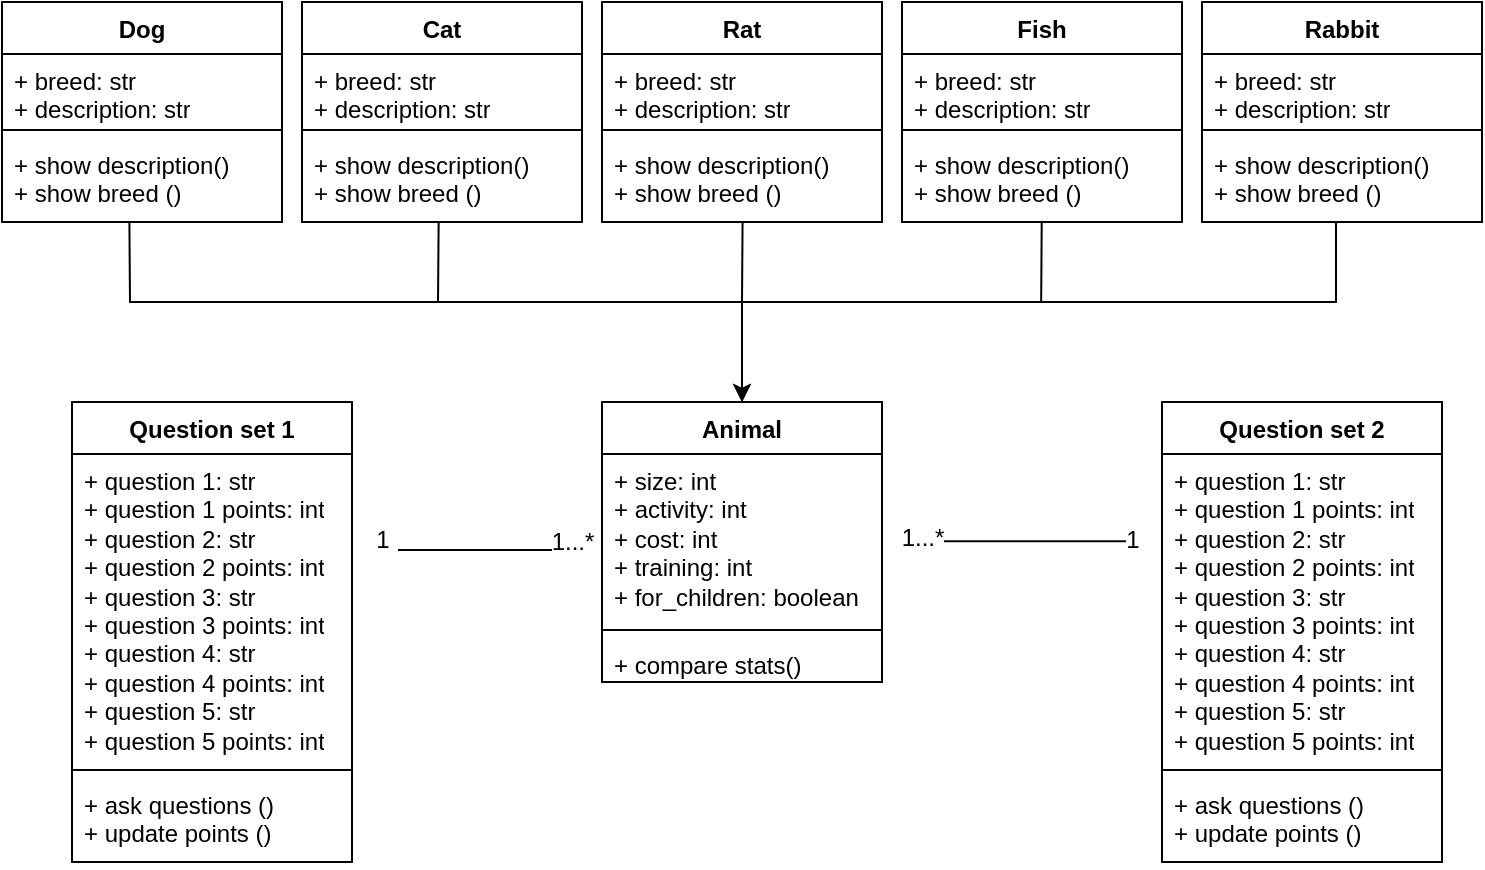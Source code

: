 <mxfile version="21.0.2" type="device"><diagram id="3ZZWROtYkjd0qF1pbuZF" name="Page-1"><mxGraphModel dx="1034" dy="1609" grid="1" gridSize="10" guides="1" tooltips="1" connect="1" arrows="1" fold="1" page="1" pageScale="1" pageWidth="850" pageHeight="1100" math="0" shadow="0"><root><mxCell id="0"/><mxCell id="1" parent="0"/><mxCell id="iwqdJ7kHbGNeDx7mQoqt-4" style="edgeStyle=orthogonalEdgeStyle;rounded=0;orthogonalLoop=1;jettySize=auto;html=1;entryX=0.5;entryY=0;entryDx=0;entryDy=0;exitX=0.455;exitY=0.99;exitDx=0;exitDy=0;exitPerimeter=0;" parent="1" source="xzkRLaYWldeCxMzeJ3OF-8" target="xzkRLaYWldeCxMzeJ3OF-1" edge="1"><mxGeometry relative="1" as="geometry"><mxPoint x="417" y="-228" as="targetPoint"/><mxPoint x="284" y="-290" as="sourcePoint"/><Array as="points"><mxPoint x="284" y="-311"/><mxPoint x="284" y="-311"/><mxPoint x="284" y="-270"/><mxPoint x="590" y="-270"/></Array></mxGeometry></mxCell><mxCell id="iwqdJ7kHbGNeDx7mQoqt-17" value="" style="endArrow=none;html=1;entryX=0.001;entryY=0.804;entryDx=0;entryDy=0;entryPerimeter=0;" parent="1" edge="1"><mxGeometry width="50" height="50" relative="1" as="geometry"><mxPoint x="418" y="-146" as="sourcePoint"/><mxPoint x="510.0" y="-146.01" as="targetPoint"/></mxGeometry></mxCell><mxCell id="iwqdJ7kHbGNeDx7mQoqt-18" value="1...*" style="text;html=1;resizable=0;points=[];align=center;verticalAlign=middle;labelBackgroundColor=#ffffff;" parent="iwqdJ7kHbGNeDx7mQoqt-17" vertex="1" connectable="0"><mxGeometry x="0.891" y="4" relative="1" as="geometry"><mxPoint as="offset"/></mxGeometry></mxCell><mxCell id="xzkRLaYWldeCxMzeJ3OF-1" value="Animal" style="swimlane;fontStyle=1;align=center;verticalAlign=top;childLayout=stackLayout;horizontal=1;startSize=26;horizontalStack=0;resizeParent=1;resizeParentMax=0;resizeLast=0;collapsible=1;marginBottom=0;whiteSpace=wrap;html=1;" parent="1" vertex="1"><mxGeometry x="520" y="-220" width="140" height="140" as="geometry"><mxRectangle x="260" y="-470" width="80" height="30" as="alternateBounds"/></mxGeometry></mxCell><mxCell id="xzkRLaYWldeCxMzeJ3OF-2" value="+ size: int&lt;br&gt;+ activity: int&lt;br&gt;+ cost: int&lt;br&gt;+ training: int&lt;br&gt;+ for_children: boolean&lt;br&gt;" style="text;strokeColor=none;fillColor=none;align=left;verticalAlign=top;spacingLeft=4;spacingRight=4;overflow=hidden;rotatable=0;points=[[0,0.5],[1,0.5]];portConstraint=eastwest;whiteSpace=wrap;html=1;" parent="xzkRLaYWldeCxMzeJ3OF-1" vertex="1"><mxGeometry y="26" width="140" height="84" as="geometry"/></mxCell><mxCell id="xzkRLaYWldeCxMzeJ3OF-3" value="" style="line;strokeWidth=1;fillColor=none;align=left;verticalAlign=middle;spacingTop=-1;spacingLeft=3;spacingRight=3;rotatable=0;labelPosition=right;points=[];portConstraint=eastwest;strokeColor=inherit;" parent="xzkRLaYWldeCxMzeJ3OF-1" vertex="1"><mxGeometry y="110" width="140" height="8" as="geometry"/></mxCell><mxCell id="xzkRLaYWldeCxMzeJ3OF-4" value="+ compare stats()" style="text;strokeColor=none;fillColor=none;align=left;verticalAlign=top;spacingLeft=4;spacingRight=4;overflow=hidden;rotatable=0;points=[[0,0.5],[1,0.5]];portConstraint=eastwest;whiteSpace=wrap;html=1;" parent="xzkRLaYWldeCxMzeJ3OF-1" vertex="1"><mxGeometry y="118" width="140" height="22" as="geometry"/></mxCell><mxCell id="xzkRLaYWldeCxMzeJ3OF-5" value="Dog" style="swimlane;fontStyle=1;align=center;verticalAlign=top;childLayout=stackLayout;horizontal=1;startSize=26;horizontalStack=0;resizeParent=1;resizeParentMax=0;resizeLast=0;collapsible=1;marginBottom=0;whiteSpace=wrap;html=1;" parent="1" vertex="1"><mxGeometry x="220" y="-420" width="140" height="110" as="geometry"><mxRectangle x="260" y="-470" width="80" height="30" as="alternateBounds"/></mxGeometry></mxCell><mxCell id="xzkRLaYWldeCxMzeJ3OF-6" value="+ breed: str&lt;br&gt;+ description: str" style="text;strokeColor=none;fillColor=none;align=left;verticalAlign=top;spacingLeft=4;spacingRight=4;overflow=hidden;rotatable=0;points=[[0,0.5],[1,0.5]];portConstraint=eastwest;whiteSpace=wrap;html=1;" parent="xzkRLaYWldeCxMzeJ3OF-5" vertex="1"><mxGeometry y="26" width="140" height="34" as="geometry"/></mxCell><mxCell id="xzkRLaYWldeCxMzeJ3OF-7" value="" style="line;strokeWidth=1;fillColor=none;align=left;verticalAlign=middle;spacingTop=-1;spacingLeft=3;spacingRight=3;rotatable=0;labelPosition=right;points=[];portConstraint=eastwest;strokeColor=inherit;" parent="xzkRLaYWldeCxMzeJ3OF-5" vertex="1"><mxGeometry y="60" width="140" height="8" as="geometry"/></mxCell><mxCell id="xzkRLaYWldeCxMzeJ3OF-8" value="+ show description()&lt;br&gt;+ show breed ()" style="text;strokeColor=none;fillColor=none;align=left;verticalAlign=top;spacingLeft=4;spacingRight=4;overflow=hidden;rotatable=0;points=[[0,0.5],[1,0.5]];portConstraint=eastwest;whiteSpace=wrap;html=1;" parent="xzkRLaYWldeCxMzeJ3OF-5" vertex="1"><mxGeometry y="68" width="140" height="42" as="geometry"/></mxCell><mxCell id="xzkRLaYWldeCxMzeJ3OF-25" style="edgeStyle=orthogonalEdgeStyle;rounded=0;orthogonalLoop=1;jettySize=auto;html=1;entryX=0.5;entryY=0;entryDx=0;entryDy=0;exitX=0.5;exitY=1;exitDx=0;exitDy=0;exitPerimeter=0;" parent="1" source="xzkRLaYWldeCxMzeJ3OF-48" target="xzkRLaYWldeCxMzeJ3OF-1" edge="1"><mxGeometry relative="1" as="geometry"><mxPoint x="976" y="-194" as="targetPoint"/><mxPoint x="887.9" y="-356.24" as="sourcePoint"/><Array as="points"><mxPoint x="887" y="-310"/><mxPoint x="887" y="-270"/><mxPoint x="590" y="-270"/></Array></mxGeometry></mxCell><mxCell id="xzkRLaYWldeCxMzeJ3OF-27" value="" style="endArrow=none;html=1;entryX=0.488;entryY=1.008;entryDx=0;entryDy=0;entryPerimeter=0;" parent="1" target="xzkRLaYWldeCxMzeJ3OF-36" edge="1"><mxGeometry width="50" height="50" relative="1" as="geometry"><mxPoint x="438" y="-270" as="sourcePoint"/><mxPoint x="437.9" y="-312.44" as="targetPoint"/></mxGeometry></mxCell><mxCell id="xzkRLaYWldeCxMzeJ3OF-30" value="" style="endArrow=none;html=1;entryX=0.502;entryY=1.007;entryDx=0;entryDy=0;entryPerimeter=0;" parent="1" target="xzkRLaYWldeCxMzeJ3OF-40" edge="1"><mxGeometry width="50" height="50" relative="1" as="geometry"><mxPoint x="590" y="-270" as="sourcePoint"/><mxPoint x="589.9" y="-312" as="targetPoint"/></mxGeometry></mxCell><mxCell id="xzkRLaYWldeCxMzeJ3OF-31" value="" style="endArrow=none;html=1;entryX=0.499;entryY=1.007;entryDx=0;entryDy=0;entryPerimeter=0;" parent="1" target="xzkRLaYWldeCxMzeJ3OF-44" edge="1"><mxGeometry width="50" height="50" relative="1" as="geometry"><mxPoint x="739.58" y="-270" as="sourcePoint"/><mxPoint x="739.44" y="-356.44" as="targetPoint"/></mxGeometry></mxCell><mxCell id="xzkRLaYWldeCxMzeJ3OF-33" value="Cat" style="swimlane;fontStyle=1;align=center;verticalAlign=top;childLayout=stackLayout;horizontal=1;startSize=26;horizontalStack=0;resizeParent=1;resizeParentMax=0;resizeLast=0;collapsible=1;marginBottom=0;whiteSpace=wrap;html=1;" parent="1" vertex="1"><mxGeometry x="370" y="-420" width="140" height="110" as="geometry"><mxRectangle x="260" y="-470" width="80" height="30" as="alternateBounds"/></mxGeometry></mxCell><mxCell id="xzkRLaYWldeCxMzeJ3OF-34" value="+ breed: str&lt;br&gt;+ description: str" style="text;strokeColor=none;fillColor=none;align=left;verticalAlign=top;spacingLeft=4;spacingRight=4;overflow=hidden;rotatable=0;points=[[0,0.5],[1,0.5]];portConstraint=eastwest;whiteSpace=wrap;html=1;" parent="xzkRLaYWldeCxMzeJ3OF-33" vertex="1"><mxGeometry y="26" width="140" height="34" as="geometry"/></mxCell><mxCell id="xzkRLaYWldeCxMzeJ3OF-35" value="" style="line;strokeWidth=1;fillColor=none;align=left;verticalAlign=middle;spacingTop=-1;spacingLeft=3;spacingRight=3;rotatable=0;labelPosition=right;points=[];portConstraint=eastwest;strokeColor=inherit;" parent="xzkRLaYWldeCxMzeJ3OF-33" vertex="1"><mxGeometry y="60" width="140" height="8" as="geometry"/></mxCell><mxCell id="xzkRLaYWldeCxMzeJ3OF-36" value="+ show description()&lt;br&gt;+ show breed ()" style="text;strokeColor=none;fillColor=none;align=left;verticalAlign=top;spacingLeft=4;spacingRight=4;overflow=hidden;rotatable=0;points=[[0,0.5],[1,0.5]];portConstraint=eastwest;whiteSpace=wrap;html=1;" parent="xzkRLaYWldeCxMzeJ3OF-33" vertex="1"><mxGeometry y="68" width="140" height="42" as="geometry"/></mxCell><mxCell id="xzkRLaYWldeCxMzeJ3OF-37" value="Rat" style="swimlane;fontStyle=1;align=center;verticalAlign=top;childLayout=stackLayout;horizontal=1;startSize=26;horizontalStack=0;resizeParent=1;resizeParentMax=0;resizeLast=0;collapsible=1;marginBottom=0;whiteSpace=wrap;html=1;" parent="1" vertex="1"><mxGeometry x="520" y="-420" width="140" height="110" as="geometry"><mxRectangle x="260" y="-470" width="80" height="30" as="alternateBounds"/></mxGeometry></mxCell><mxCell id="xzkRLaYWldeCxMzeJ3OF-38" value="+ breed: str&lt;br&gt;+ description: str" style="text;strokeColor=none;fillColor=none;align=left;verticalAlign=top;spacingLeft=4;spacingRight=4;overflow=hidden;rotatable=0;points=[[0,0.5],[1,0.5]];portConstraint=eastwest;whiteSpace=wrap;html=1;" parent="xzkRLaYWldeCxMzeJ3OF-37" vertex="1"><mxGeometry y="26" width="140" height="34" as="geometry"/></mxCell><mxCell id="xzkRLaYWldeCxMzeJ3OF-39" value="" style="line;strokeWidth=1;fillColor=none;align=left;verticalAlign=middle;spacingTop=-1;spacingLeft=3;spacingRight=3;rotatable=0;labelPosition=right;points=[];portConstraint=eastwest;strokeColor=inherit;" parent="xzkRLaYWldeCxMzeJ3OF-37" vertex="1"><mxGeometry y="60" width="140" height="8" as="geometry"/></mxCell><mxCell id="xzkRLaYWldeCxMzeJ3OF-40" value="+ show description()&lt;br&gt;+ show breed ()" style="text;strokeColor=none;fillColor=none;align=left;verticalAlign=top;spacingLeft=4;spacingRight=4;overflow=hidden;rotatable=0;points=[[0,0.5],[1,0.5]];portConstraint=eastwest;whiteSpace=wrap;html=1;" parent="xzkRLaYWldeCxMzeJ3OF-37" vertex="1"><mxGeometry y="68" width="140" height="42" as="geometry"/></mxCell><mxCell id="xzkRLaYWldeCxMzeJ3OF-41" value="Fish" style="swimlane;fontStyle=1;align=center;verticalAlign=top;childLayout=stackLayout;horizontal=1;startSize=26;horizontalStack=0;resizeParent=1;resizeParentMax=0;resizeLast=0;collapsible=1;marginBottom=0;whiteSpace=wrap;html=1;" parent="1" vertex="1"><mxGeometry x="670" y="-420" width="140" height="110" as="geometry"><mxRectangle x="260" y="-470" width="80" height="30" as="alternateBounds"/></mxGeometry></mxCell><mxCell id="xzkRLaYWldeCxMzeJ3OF-42" value="+ breed: str&lt;br&gt;+ description: str" style="text;strokeColor=none;fillColor=none;align=left;verticalAlign=top;spacingLeft=4;spacingRight=4;overflow=hidden;rotatable=0;points=[[0,0.5],[1,0.5]];portConstraint=eastwest;whiteSpace=wrap;html=1;" parent="xzkRLaYWldeCxMzeJ3OF-41" vertex="1"><mxGeometry y="26" width="140" height="34" as="geometry"/></mxCell><mxCell id="xzkRLaYWldeCxMzeJ3OF-43" value="" style="line;strokeWidth=1;fillColor=none;align=left;verticalAlign=middle;spacingTop=-1;spacingLeft=3;spacingRight=3;rotatable=0;labelPosition=right;points=[];portConstraint=eastwest;strokeColor=inherit;" parent="xzkRLaYWldeCxMzeJ3OF-41" vertex="1"><mxGeometry y="60" width="140" height="8" as="geometry"/></mxCell><mxCell id="xzkRLaYWldeCxMzeJ3OF-44" value="+ show description()&lt;br&gt;+ show breed ()" style="text;strokeColor=none;fillColor=none;align=left;verticalAlign=top;spacingLeft=4;spacingRight=4;overflow=hidden;rotatable=0;points=[[0,0.5],[1,0.5]];portConstraint=eastwest;whiteSpace=wrap;html=1;" parent="xzkRLaYWldeCxMzeJ3OF-41" vertex="1"><mxGeometry y="68" width="140" height="42" as="geometry"/></mxCell><mxCell id="xzkRLaYWldeCxMzeJ3OF-45" value="Rabbit" style="swimlane;fontStyle=1;align=center;verticalAlign=top;childLayout=stackLayout;horizontal=1;startSize=26;horizontalStack=0;resizeParent=1;resizeParentMax=0;resizeLast=0;collapsible=1;marginBottom=0;whiteSpace=wrap;html=1;" parent="1" vertex="1"><mxGeometry x="820" y="-420" width="140" height="110" as="geometry"><mxRectangle x="260" y="-470" width="80" height="30" as="alternateBounds"/></mxGeometry></mxCell><mxCell id="xzkRLaYWldeCxMzeJ3OF-46" value="+ breed: str&lt;br&gt;+ description: str" style="text;strokeColor=none;fillColor=none;align=left;verticalAlign=top;spacingLeft=4;spacingRight=4;overflow=hidden;rotatable=0;points=[[0,0.5],[1,0.5]];portConstraint=eastwest;whiteSpace=wrap;html=1;" parent="xzkRLaYWldeCxMzeJ3OF-45" vertex="1"><mxGeometry y="26" width="140" height="34" as="geometry"/></mxCell><mxCell id="xzkRLaYWldeCxMzeJ3OF-47" value="" style="line;strokeWidth=1;fillColor=none;align=left;verticalAlign=middle;spacingTop=-1;spacingLeft=3;spacingRight=3;rotatable=0;labelPosition=right;points=[];portConstraint=eastwest;strokeColor=inherit;" parent="xzkRLaYWldeCxMzeJ3OF-45" vertex="1"><mxGeometry y="60" width="140" height="8" as="geometry"/></mxCell><mxCell id="xzkRLaYWldeCxMzeJ3OF-48" value="+ show description()&lt;br&gt;+ show breed ()" style="text;strokeColor=none;fillColor=none;align=left;verticalAlign=top;spacingLeft=4;spacingRight=4;overflow=hidden;rotatable=0;points=[[0,0.5],[1,0.5]];portConstraint=eastwest;whiteSpace=wrap;html=1;" parent="xzkRLaYWldeCxMzeJ3OF-45" vertex="1"><mxGeometry y="68" width="140" height="42" as="geometry"/></mxCell><mxCell id="xzkRLaYWldeCxMzeJ3OF-50" value="1" style="text;html=1;align=center;verticalAlign=middle;resizable=0;points=[];autosize=1;strokeColor=none;fillColor=none;" parent="1" vertex="1"><mxGeometry x="395" y="-166" width="30" height="30" as="geometry"/></mxCell><mxCell id="xzkRLaYWldeCxMzeJ3OF-52" value="Question set 1" style="swimlane;fontStyle=1;align=center;verticalAlign=top;childLayout=stackLayout;horizontal=1;startSize=26;horizontalStack=0;resizeParent=1;resizeParentMax=0;resizeLast=0;collapsible=1;marginBottom=0;whiteSpace=wrap;html=1;" parent="1" vertex="1"><mxGeometry x="255" y="-220" width="140" height="230" as="geometry"><mxRectangle x="260" y="-470" width="80" height="30" as="alternateBounds"/></mxGeometry></mxCell><mxCell id="xzkRLaYWldeCxMzeJ3OF-53" value="+ question 1: str&lt;br&gt;+ question 1 points: int&lt;br&gt;+ question 2: str&lt;br&gt;+ question 2 points: int&lt;br&gt;+ question 3: str&lt;br&gt;+ question 3 points: int&lt;br&gt;+ question 4: str&lt;br&gt;+ question 4 points: int&lt;br&gt;+ question 5: str&lt;br&gt;+ question 5 points: int" style="text;strokeColor=none;fillColor=none;align=left;verticalAlign=top;spacingLeft=4;spacingRight=4;overflow=hidden;rotatable=0;points=[[0,0.5],[1,0.5]];portConstraint=eastwest;whiteSpace=wrap;html=1;" parent="xzkRLaYWldeCxMzeJ3OF-52" vertex="1"><mxGeometry y="26" width="140" height="154" as="geometry"/></mxCell><mxCell id="xzkRLaYWldeCxMzeJ3OF-54" value="" style="line;strokeWidth=1;fillColor=none;align=left;verticalAlign=middle;spacingTop=-1;spacingLeft=3;spacingRight=3;rotatable=0;labelPosition=right;points=[];portConstraint=eastwest;strokeColor=inherit;" parent="xzkRLaYWldeCxMzeJ3OF-52" vertex="1"><mxGeometry y="180" width="140" height="8" as="geometry"/></mxCell><mxCell id="xzkRLaYWldeCxMzeJ3OF-55" value="+ ask questions ()&lt;br&gt;+ update points ()" style="text;strokeColor=none;fillColor=none;align=left;verticalAlign=top;spacingLeft=4;spacingRight=4;overflow=hidden;rotatable=0;points=[[0,0.5],[1,0.5]];portConstraint=eastwest;whiteSpace=wrap;html=1;" parent="xzkRLaYWldeCxMzeJ3OF-52" vertex="1"><mxGeometry y="188" width="140" height="42" as="geometry"/></mxCell><mxCell id="xzkRLaYWldeCxMzeJ3OF-60" value="" style="endArrow=none;html=1;entryX=0.001;entryY=0.804;entryDx=0;entryDy=0;entryPerimeter=0;" parent="1" edge="1"><mxGeometry width="50" height="50" relative="1" as="geometry"><mxPoint x="690" y="-150.35" as="sourcePoint"/><mxPoint x="782" y="-150.36" as="targetPoint"/></mxGeometry></mxCell><mxCell id="xzkRLaYWldeCxMzeJ3OF-61" value="1...*" style="text;html=1;resizable=0;points=[];align=center;verticalAlign=middle;labelBackgroundColor=#ffffff;" parent="xzkRLaYWldeCxMzeJ3OF-60" vertex="1" connectable="0"><mxGeometry x="0.891" y="4" relative="1" as="geometry"><mxPoint x="-97" y="2" as="offset"/></mxGeometry></mxCell><mxCell id="xzkRLaYWldeCxMzeJ3OF-62" value="1" style="text;html=1;align=center;verticalAlign=middle;resizable=0;points=[];autosize=1;strokeColor=none;fillColor=none;" parent="1" vertex="1"><mxGeometry x="770" y="-166" width="30" height="30" as="geometry"/></mxCell><mxCell id="xzkRLaYWldeCxMzeJ3OF-65" value="Question set 2" style="swimlane;fontStyle=1;align=center;verticalAlign=top;childLayout=stackLayout;horizontal=1;startSize=26;horizontalStack=0;resizeParent=1;resizeParentMax=0;resizeLast=0;collapsible=1;marginBottom=0;whiteSpace=wrap;html=1;" parent="1" vertex="1"><mxGeometry x="800" y="-220" width="140" height="230" as="geometry"><mxRectangle x="260" y="-470" width="80" height="30" as="alternateBounds"/></mxGeometry></mxCell><mxCell id="xzkRLaYWldeCxMzeJ3OF-66" value="+ question 1: str&lt;br&gt;+ question 1 points: int&lt;br&gt;+ question 2: str&lt;br&gt;+ question 2 points: int&lt;br&gt;+ question 3: str&lt;br&gt;+ question 3 points: int&lt;br&gt;+ question 4: str&lt;br&gt;+ question 4 points: int&lt;br&gt;+ question 5: str&lt;br&gt;+ question 5 points: int" style="text;strokeColor=none;fillColor=none;align=left;verticalAlign=top;spacingLeft=4;spacingRight=4;overflow=hidden;rotatable=0;points=[[0,0.5],[1,0.5]];portConstraint=eastwest;whiteSpace=wrap;html=1;" parent="xzkRLaYWldeCxMzeJ3OF-65" vertex="1"><mxGeometry y="26" width="140" height="154" as="geometry"/></mxCell><mxCell id="xzkRLaYWldeCxMzeJ3OF-67" value="" style="line;strokeWidth=1;fillColor=none;align=left;verticalAlign=middle;spacingTop=-1;spacingLeft=3;spacingRight=3;rotatable=0;labelPosition=right;points=[];portConstraint=eastwest;strokeColor=inherit;" parent="xzkRLaYWldeCxMzeJ3OF-65" vertex="1"><mxGeometry y="180" width="140" height="8" as="geometry"/></mxCell><mxCell id="xzkRLaYWldeCxMzeJ3OF-68" value="+ ask questions ()&lt;br&gt;+ update points ()" style="text;strokeColor=none;fillColor=none;align=left;verticalAlign=top;spacingLeft=4;spacingRight=4;overflow=hidden;rotatable=0;points=[[0,0.5],[1,0.5]];portConstraint=eastwest;whiteSpace=wrap;html=1;" parent="xzkRLaYWldeCxMzeJ3OF-65" vertex="1"><mxGeometry y="188" width="140" height="42" as="geometry"/></mxCell></root></mxGraphModel></diagram></mxfile>